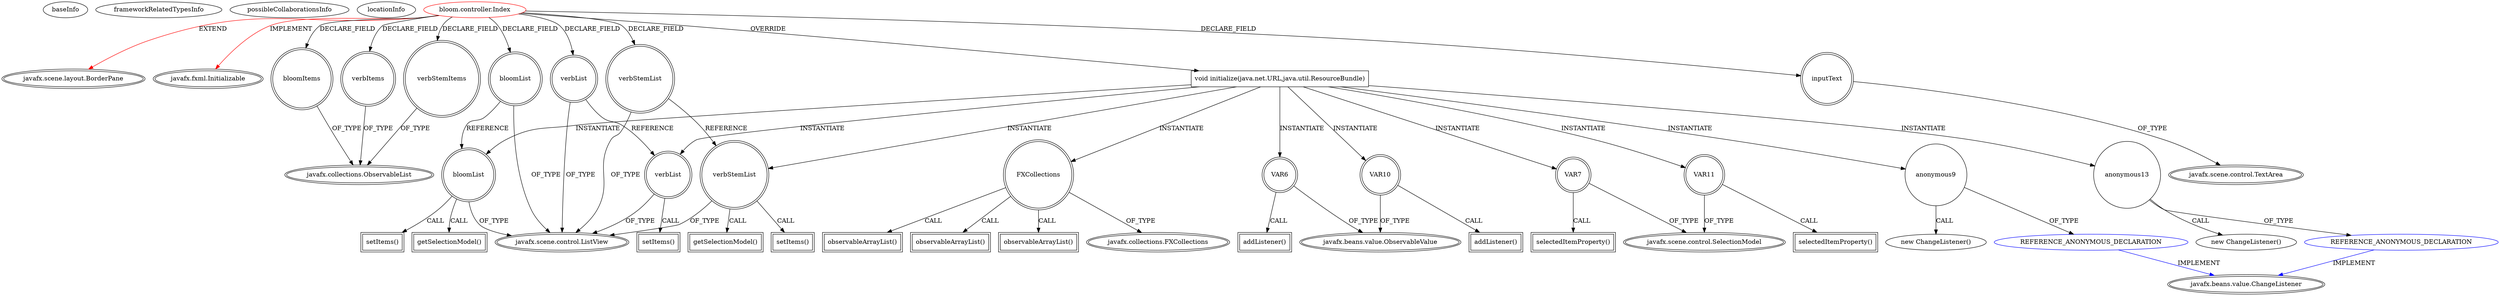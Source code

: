 digraph {
baseInfo[graphId=3501,category="extension_graph",isAnonymous=false,possibleRelation=true]
frameworkRelatedTypesInfo[0="javafx.scene.layout.BorderPane",1="javafx.fxml.Initializable"]
possibleCollaborationsInfo[0="3501~OVERRIDING_METHOD_DECLARATION-INSTANTIATION-~javafx.scene.layout.BorderPane javafx.fxml.Initializable ~javafx.beans.value.ChangeListener ~false~true"]
locationInfo[projectName="lusv-bloom",filePath="/lusv-bloom/bloom-master/src/bloom/controller/Index.java",contextSignature="Index",graphId="3501"]
0[label="bloom.controller.Index",vertexType="ROOT_CLIENT_CLASS_DECLARATION",isFrameworkType=false,color=red]
1[label="javafx.scene.layout.BorderPane",vertexType="FRAMEWORK_CLASS_TYPE",isFrameworkType=true,peripheries=2]
2[label="javafx.fxml.Initializable",vertexType="FRAMEWORK_INTERFACE_TYPE",isFrameworkType=true,peripheries=2]
3[label="bloomItems",vertexType="FIELD_DECLARATION",isFrameworkType=true,peripheries=2,shape=circle]
4[label="javafx.collections.ObservableList",vertexType="FRAMEWORK_INTERFACE_TYPE",isFrameworkType=true,peripheries=2]
5[label="bloomList",vertexType="FIELD_DECLARATION",isFrameworkType=true,peripheries=2,shape=circle]
6[label="javafx.scene.control.ListView",vertexType="FRAMEWORK_CLASS_TYPE",isFrameworkType=true,peripheries=2]
7[label="inputText",vertexType="FIELD_DECLARATION",isFrameworkType=true,peripheries=2,shape=circle]
8[label="javafx.scene.control.TextArea",vertexType="FRAMEWORK_CLASS_TYPE",isFrameworkType=true,peripheries=2]
9[label="verbItems",vertexType="FIELD_DECLARATION",isFrameworkType=true,peripheries=2,shape=circle]
11[label="verbList",vertexType="FIELD_DECLARATION",isFrameworkType=true,peripheries=2,shape=circle]
13[label="verbStemItems",vertexType="FIELD_DECLARATION",isFrameworkType=true,peripheries=2,shape=circle]
15[label="verbStemList",vertexType="FIELD_DECLARATION",isFrameworkType=true,peripheries=2,shape=circle]
17[label="void initialize(java.net.URL,java.util.ResourceBundle)",vertexType="OVERRIDING_METHOD_DECLARATION",isFrameworkType=false,shape=box]
18[label="FXCollections",vertexType="VARIABLE_EXPRESION",isFrameworkType=true,peripheries=2,shape=circle]
20[label="javafx.collections.FXCollections",vertexType="FRAMEWORK_CLASS_TYPE",isFrameworkType=true,peripheries=2]
19[label="observableArrayList()",vertexType="INSIDE_CALL",isFrameworkType=true,peripheries=2,shape=box]
22[label="observableArrayList()",vertexType="INSIDE_CALL",isFrameworkType=true,peripheries=2,shape=box]
24[label="observableArrayList()",vertexType="INSIDE_CALL",isFrameworkType=true,peripheries=2,shape=box]
25[label="bloomList",vertexType="VARIABLE_EXPRESION",isFrameworkType=true,peripheries=2,shape=circle]
26[label="setItems()",vertexType="INSIDE_CALL",isFrameworkType=true,peripheries=2,shape=box]
28[label="verbStemList",vertexType="VARIABLE_EXPRESION",isFrameworkType=true,peripheries=2,shape=circle]
29[label="setItems()",vertexType="INSIDE_CALL",isFrameworkType=true,peripheries=2,shape=box]
31[label="verbList",vertexType="VARIABLE_EXPRESION",isFrameworkType=true,peripheries=2,shape=circle]
32[label="setItems()",vertexType="INSIDE_CALL",isFrameworkType=true,peripheries=2,shape=box]
34[label="VAR6",vertexType="VARIABLE_EXPRESION",isFrameworkType=true,peripheries=2,shape=circle]
36[label="javafx.beans.value.ObservableValue",vertexType="FRAMEWORK_INTERFACE_TYPE",isFrameworkType=true,peripheries=2]
35[label="addListener()",vertexType="INSIDE_CALL",isFrameworkType=true,peripheries=2,shape=box]
37[label="VAR7",vertexType="VARIABLE_EXPRESION",isFrameworkType=true,peripheries=2,shape=circle]
39[label="javafx.scene.control.SelectionModel",vertexType="FRAMEWORK_CLASS_TYPE",isFrameworkType=true,peripheries=2]
38[label="selectedItemProperty()",vertexType="INSIDE_CALL",isFrameworkType=true,peripheries=2,shape=box]
41[label="getSelectionModel()",vertexType="INSIDE_CALL",isFrameworkType=true,peripheries=2,shape=box]
43[label="anonymous9",vertexType="VARIABLE_EXPRESION",isFrameworkType=false,shape=circle]
44[label="REFERENCE_ANONYMOUS_DECLARATION",vertexType="REFERENCE_ANONYMOUS_DECLARATION",isFrameworkType=false,color=blue]
45[label="javafx.beans.value.ChangeListener",vertexType="FRAMEWORK_INTERFACE_TYPE",isFrameworkType=true,peripheries=2]
42[label="new ChangeListener()",vertexType="CONSTRUCTOR_CALL",isFrameworkType=false]
46[label="VAR10",vertexType="VARIABLE_EXPRESION",isFrameworkType=true,peripheries=2,shape=circle]
47[label="addListener()",vertexType="INSIDE_CALL",isFrameworkType=true,peripheries=2,shape=box]
49[label="VAR11",vertexType="VARIABLE_EXPRESION",isFrameworkType=true,peripheries=2,shape=circle]
50[label="selectedItemProperty()",vertexType="INSIDE_CALL",isFrameworkType=true,peripheries=2,shape=box]
53[label="getSelectionModel()",vertexType="INSIDE_CALL",isFrameworkType=true,peripheries=2,shape=box]
55[label="anonymous13",vertexType="VARIABLE_EXPRESION",isFrameworkType=false,shape=circle]
56[label="REFERENCE_ANONYMOUS_DECLARATION",vertexType="REFERENCE_ANONYMOUS_DECLARATION",isFrameworkType=false,color=blue]
54[label="new ChangeListener()",vertexType="CONSTRUCTOR_CALL",isFrameworkType=false]
0->1[label="EXTEND",color=red]
0->2[label="IMPLEMENT",color=red]
0->3[label="DECLARE_FIELD"]
3->4[label="OF_TYPE"]
0->5[label="DECLARE_FIELD"]
5->6[label="OF_TYPE"]
0->7[label="DECLARE_FIELD"]
7->8[label="OF_TYPE"]
0->9[label="DECLARE_FIELD"]
9->4[label="OF_TYPE"]
0->11[label="DECLARE_FIELD"]
11->6[label="OF_TYPE"]
0->13[label="DECLARE_FIELD"]
13->4[label="OF_TYPE"]
0->15[label="DECLARE_FIELD"]
15->6[label="OF_TYPE"]
0->17[label="OVERRIDE"]
17->18[label="INSTANTIATE"]
18->20[label="OF_TYPE"]
18->19[label="CALL"]
18->22[label="CALL"]
18->24[label="CALL"]
17->25[label="INSTANTIATE"]
5->25[label="REFERENCE"]
25->6[label="OF_TYPE"]
25->26[label="CALL"]
17->28[label="INSTANTIATE"]
15->28[label="REFERENCE"]
28->6[label="OF_TYPE"]
28->29[label="CALL"]
17->31[label="INSTANTIATE"]
11->31[label="REFERENCE"]
31->6[label="OF_TYPE"]
31->32[label="CALL"]
17->34[label="INSTANTIATE"]
34->36[label="OF_TYPE"]
34->35[label="CALL"]
17->37[label="INSTANTIATE"]
37->39[label="OF_TYPE"]
37->38[label="CALL"]
25->41[label="CALL"]
17->43[label="INSTANTIATE"]
44->45[label="IMPLEMENT",color=blue]
43->44[label="OF_TYPE"]
43->42[label="CALL"]
17->46[label="INSTANTIATE"]
46->36[label="OF_TYPE"]
46->47[label="CALL"]
17->49[label="INSTANTIATE"]
49->39[label="OF_TYPE"]
49->50[label="CALL"]
28->53[label="CALL"]
17->55[label="INSTANTIATE"]
56->45[label="IMPLEMENT",color=blue]
55->56[label="OF_TYPE"]
55->54[label="CALL"]
}
